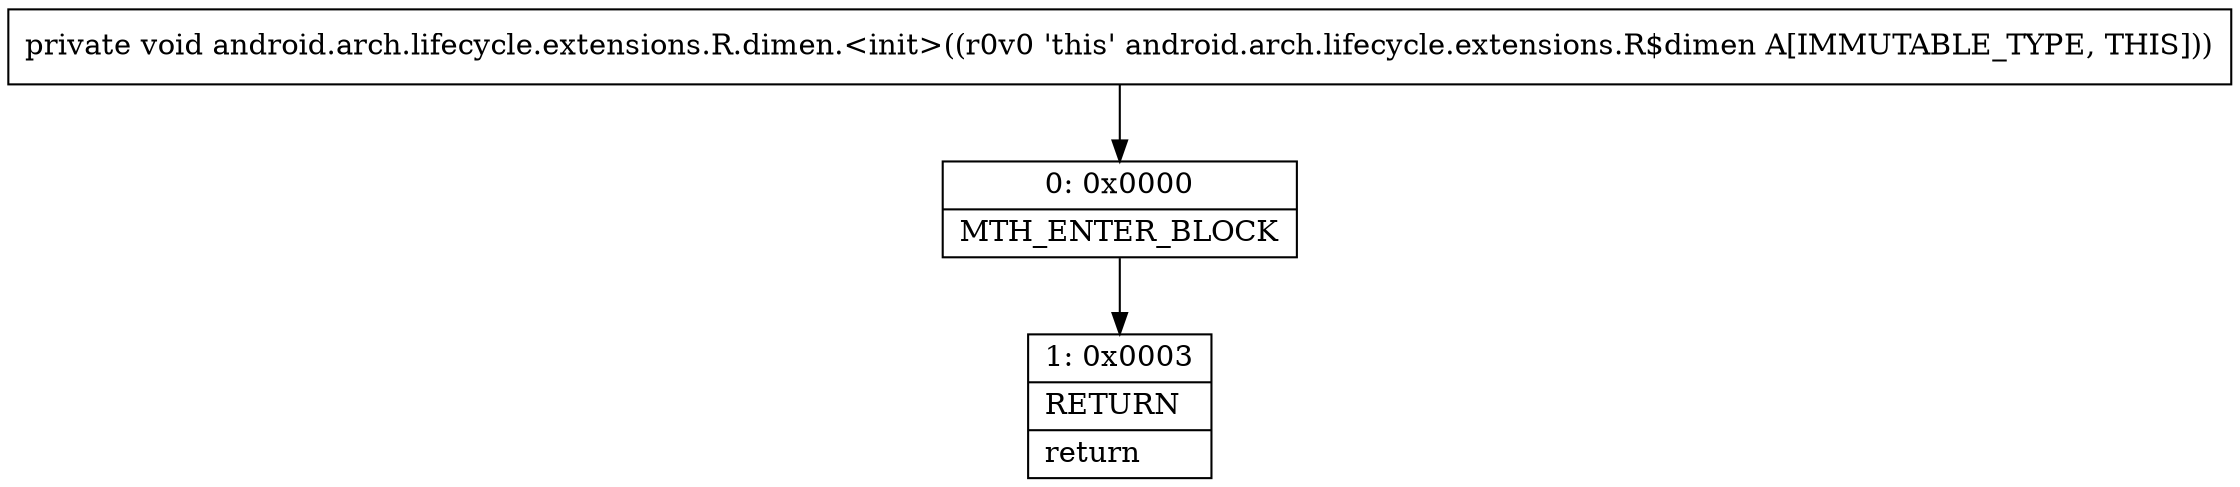 digraph "CFG forandroid.arch.lifecycle.extensions.R.dimen.\<init\>()V" {
Node_0 [shape=record,label="{0\:\ 0x0000|MTH_ENTER_BLOCK\l}"];
Node_1 [shape=record,label="{1\:\ 0x0003|RETURN\l|return\l}"];
MethodNode[shape=record,label="{private void android.arch.lifecycle.extensions.R.dimen.\<init\>((r0v0 'this' android.arch.lifecycle.extensions.R$dimen A[IMMUTABLE_TYPE, THIS])) }"];
MethodNode -> Node_0;
Node_0 -> Node_1;
}

